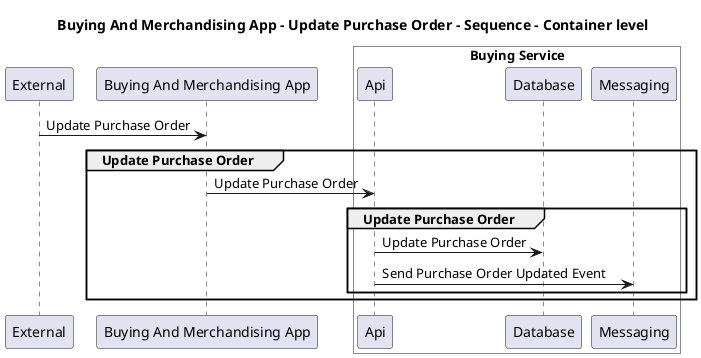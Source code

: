 @startuml

title Buying And Merchandising App - Update Purchase Order - Sequence - Container level

participant "External" as C4InterFlow.SoftwareSystems.ExternalSystem
participant "Buying And Merchandising App" as ECommercePlatform.SoftwareSystems.BuyingAndMerchandisingApp

box "Buying Service" #White
    participant "Api" as ECommercePlatform.SoftwareSystems.BuyingService.Containers.Api
    participant "Database" as ECommercePlatform.SoftwareSystems.BuyingService.Containers.Database
    participant "Messaging" as ECommercePlatform.SoftwareSystems.BuyingService.Containers.Messaging
end box


C4InterFlow.SoftwareSystems.ExternalSystem -> ECommercePlatform.SoftwareSystems.BuyingAndMerchandisingApp : Update Purchase Order
group Update Purchase Order
ECommercePlatform.SoftwareSystems.BuyingAndMerchandisingApp -> ECommercePlatform.SoftwareSystems.BuyingService.Containers.Api : Update Purchase Order
group Update Purchase Order
ECommercePlatform.SoftwareSystems.BuyingService.Containers.Api -> ECommercePlatform.SoftwareSystems.BuyingService.Containers.Database : Update Purchase Order
ECommercePlatform.SoftwareSystems.BuyingService.Containers.Api -> ECommercePlatform.SoftwareSystems.BuyingService.Containers.Messaging : Send Purchase Order Updated Event
end
end


@enduml
